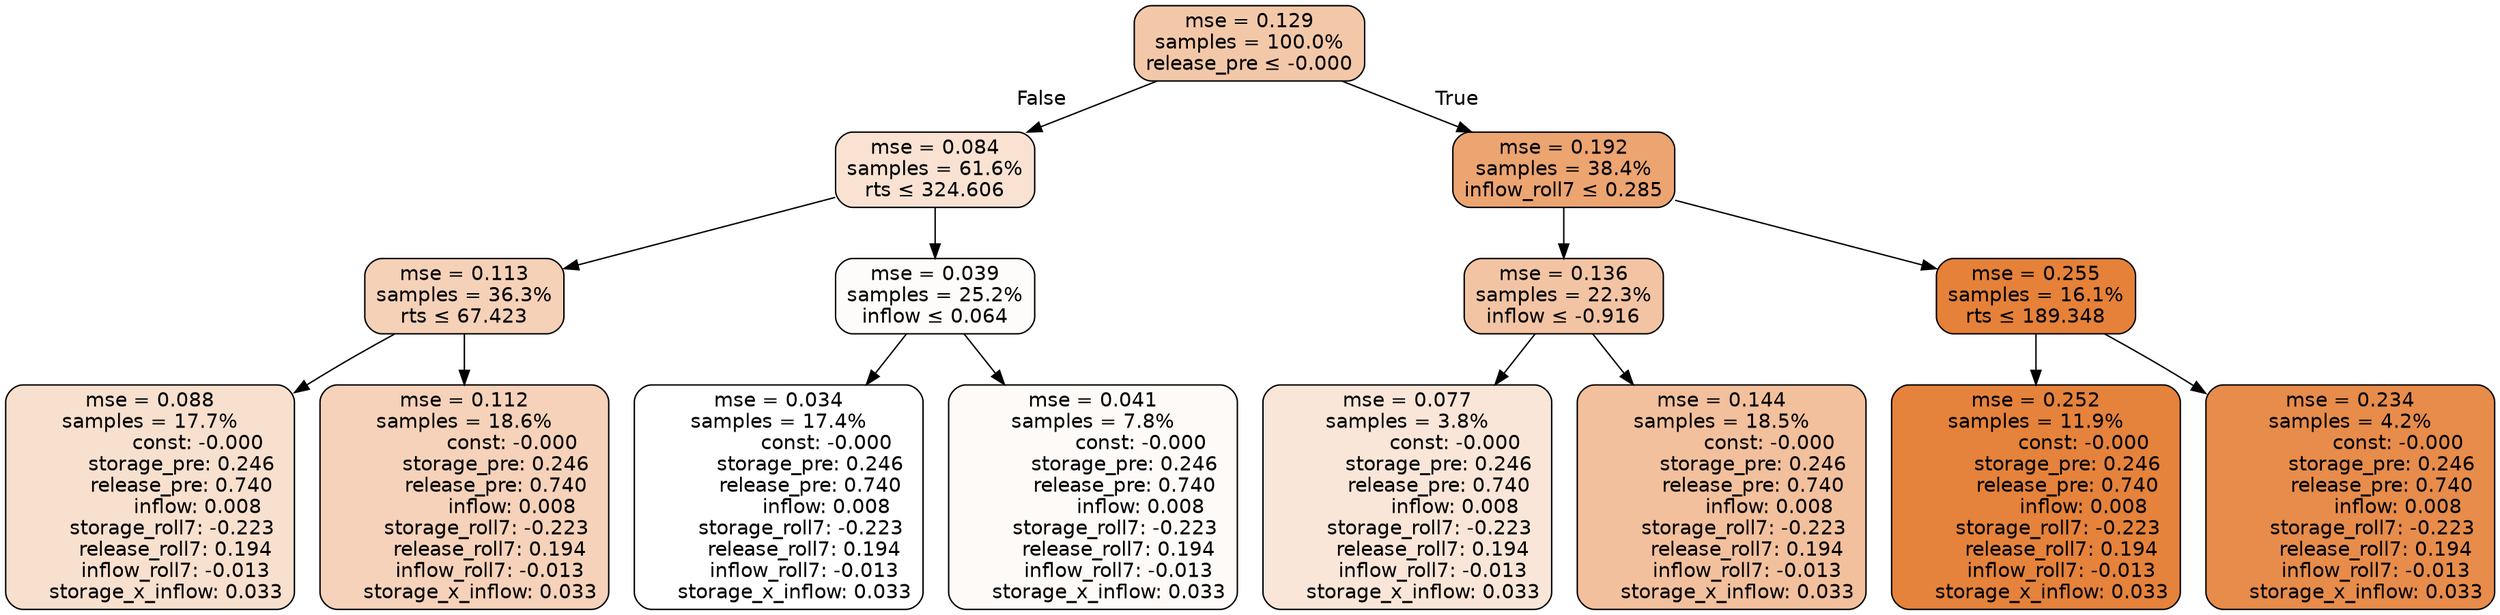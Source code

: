 digraph tree {
node [shape=rectangle, style="filled, rounded", color="black", fontname=helvetica] ;
edge [fontname=helvetica] ;
	"0" [label="mse = 0.129
samples = 100.0%
release_pre &le; -0.000", fillcolor="#f3c8a9"]
	"1" [label="mse = 0.084
samples = 61.6%
rts &le; 324.606", fillcolor="#f9e2d2"]
	"2" [label="mse = 0.113
samples = 36.3%
rts &le; 67.423", fillcolor="#f5d1b8"]
	"3" [label="mse = 0.088
samples = 17.7%
               const: -0.000
          storage_pre: 0.246
          release_pre: 0.740
               inflow: 0.008
       storage_roll7: -0.223
        release_roll7: 0.194
        inflow_roll7: -0.013
     storage_x_inflow: 0.033", fillcolor="#f8e0ce"]
	"4" [label="mse = 0.112
samples = 18.6%
               const: -0.000
          storage_pre: 0.246
          release_pre: 0.740
               inflow: 0.008
       storage_roll7: -0.223
        release_roll7: 0.194
        inflow_roll7: -0.013
     storage_x_inflow: 0.033", fillcolor="#f5d2b9"]
	"5" [label="mse = 0.039
samples = 25.2%
inflow &le; 0.064", fillcolor="#fefcfa"]
	"6" [label="mse = 0.034
samples = 17.4%
               const: -0.000
          storage_pre: 0.246
          release_pre: 0.740
               inflow: 0.008
       storage_roll7: -0.223
        release_roll7: 0.194
        inflow_roll7: -0.013
     storage_x_inflow: 0.033", fillcolor="#ffffff"]
	"7" [label="mse = 0.041
samples = 7.8%
               const: -0.000
          storage_pre: 0.246
          release_pre: 0.740
               inflow: 0.008
       storage_roll7: -0.223
        release_roll7: 0.194
        inflow_roll7: -0.013
     storage_x_inflow: 0.033", fillcolor="#fefaf8"]
	"8" [label="mse = 0.192
samples = 38.4%
inflow_roll7 &le; 0.285", fillcolor="#eca471"]
	"9" [label="mse = 0.136
samples = 22.3%
inflow &le; -0.916", fillcolor="#f3c4a3"]
	"10" [label="mse = 0.077
samples = 3.8%
               const: -0.000
          storage_pre: 0.246
          release_pre: 0.740
               inflow: 0.008
       storage_roll7: -0.223
        release_roll7: 0.194
        inflow_roll7: -0.013
     storage_x_inflow: 0.033", fillcolor="#f9e6d8"]
	"11" [label="mse = 0.144
samples = 18.5%
               const: -0.000
          storage_pre: 0.246
          release_pre: 0.740
               inflow: 0.008
       storage_roll7: -0.223
        release_roll7: 0.194
        inflow_roll7: -0.013
     storage_x_inflow: 0.033", fillcolor="#f2c09c"]
	"12" [label="mse = 0.255
samples = 16.1%
rts &le; 189.348", fillcolor="#e58139"]
	"13" [label="mse = 0.252
samples = 11.9%
               const: -0.000
          storage_pre: 0.246
          release_pre: 0.740
               inflow: 0.008
       storage_roll7: -0.223
        release_roll7: 0.194
        inflow_roll7: -0.013
     storage_x_inflow: 0.033", fillcolor="#e5823b"]
	"14" [label="mse = 0.234
samples = 4.2%
               const: -0.000
          storage_pre: 0.246
          release_pre: 0.740
               inflow: 0.008
       storage_roll7: -0.223
        release_roll7: 0.194
        inflow_roll7: -0.013
     storage_x_inflow: 0.033", fillcolor="#e78c4b"]

	"0" -> "1" [labeldistance=2.5, labelangle=45, headlabel="False"]
	"1" -> "2"
	"2" -> "3"
	"2" -> "4"
	"1" -> "5"
	"5" -> "6"
	"5" -> "7"
	"0" -> "8" [labeldistance=2.5, labelangle=-45, headlabel="True"]
	"8" -> "9"
	"9" -> "10"
	"9" -> "11"
	"8" -> "12"
	"12" -> "13"
	"12" -> "14"
}
